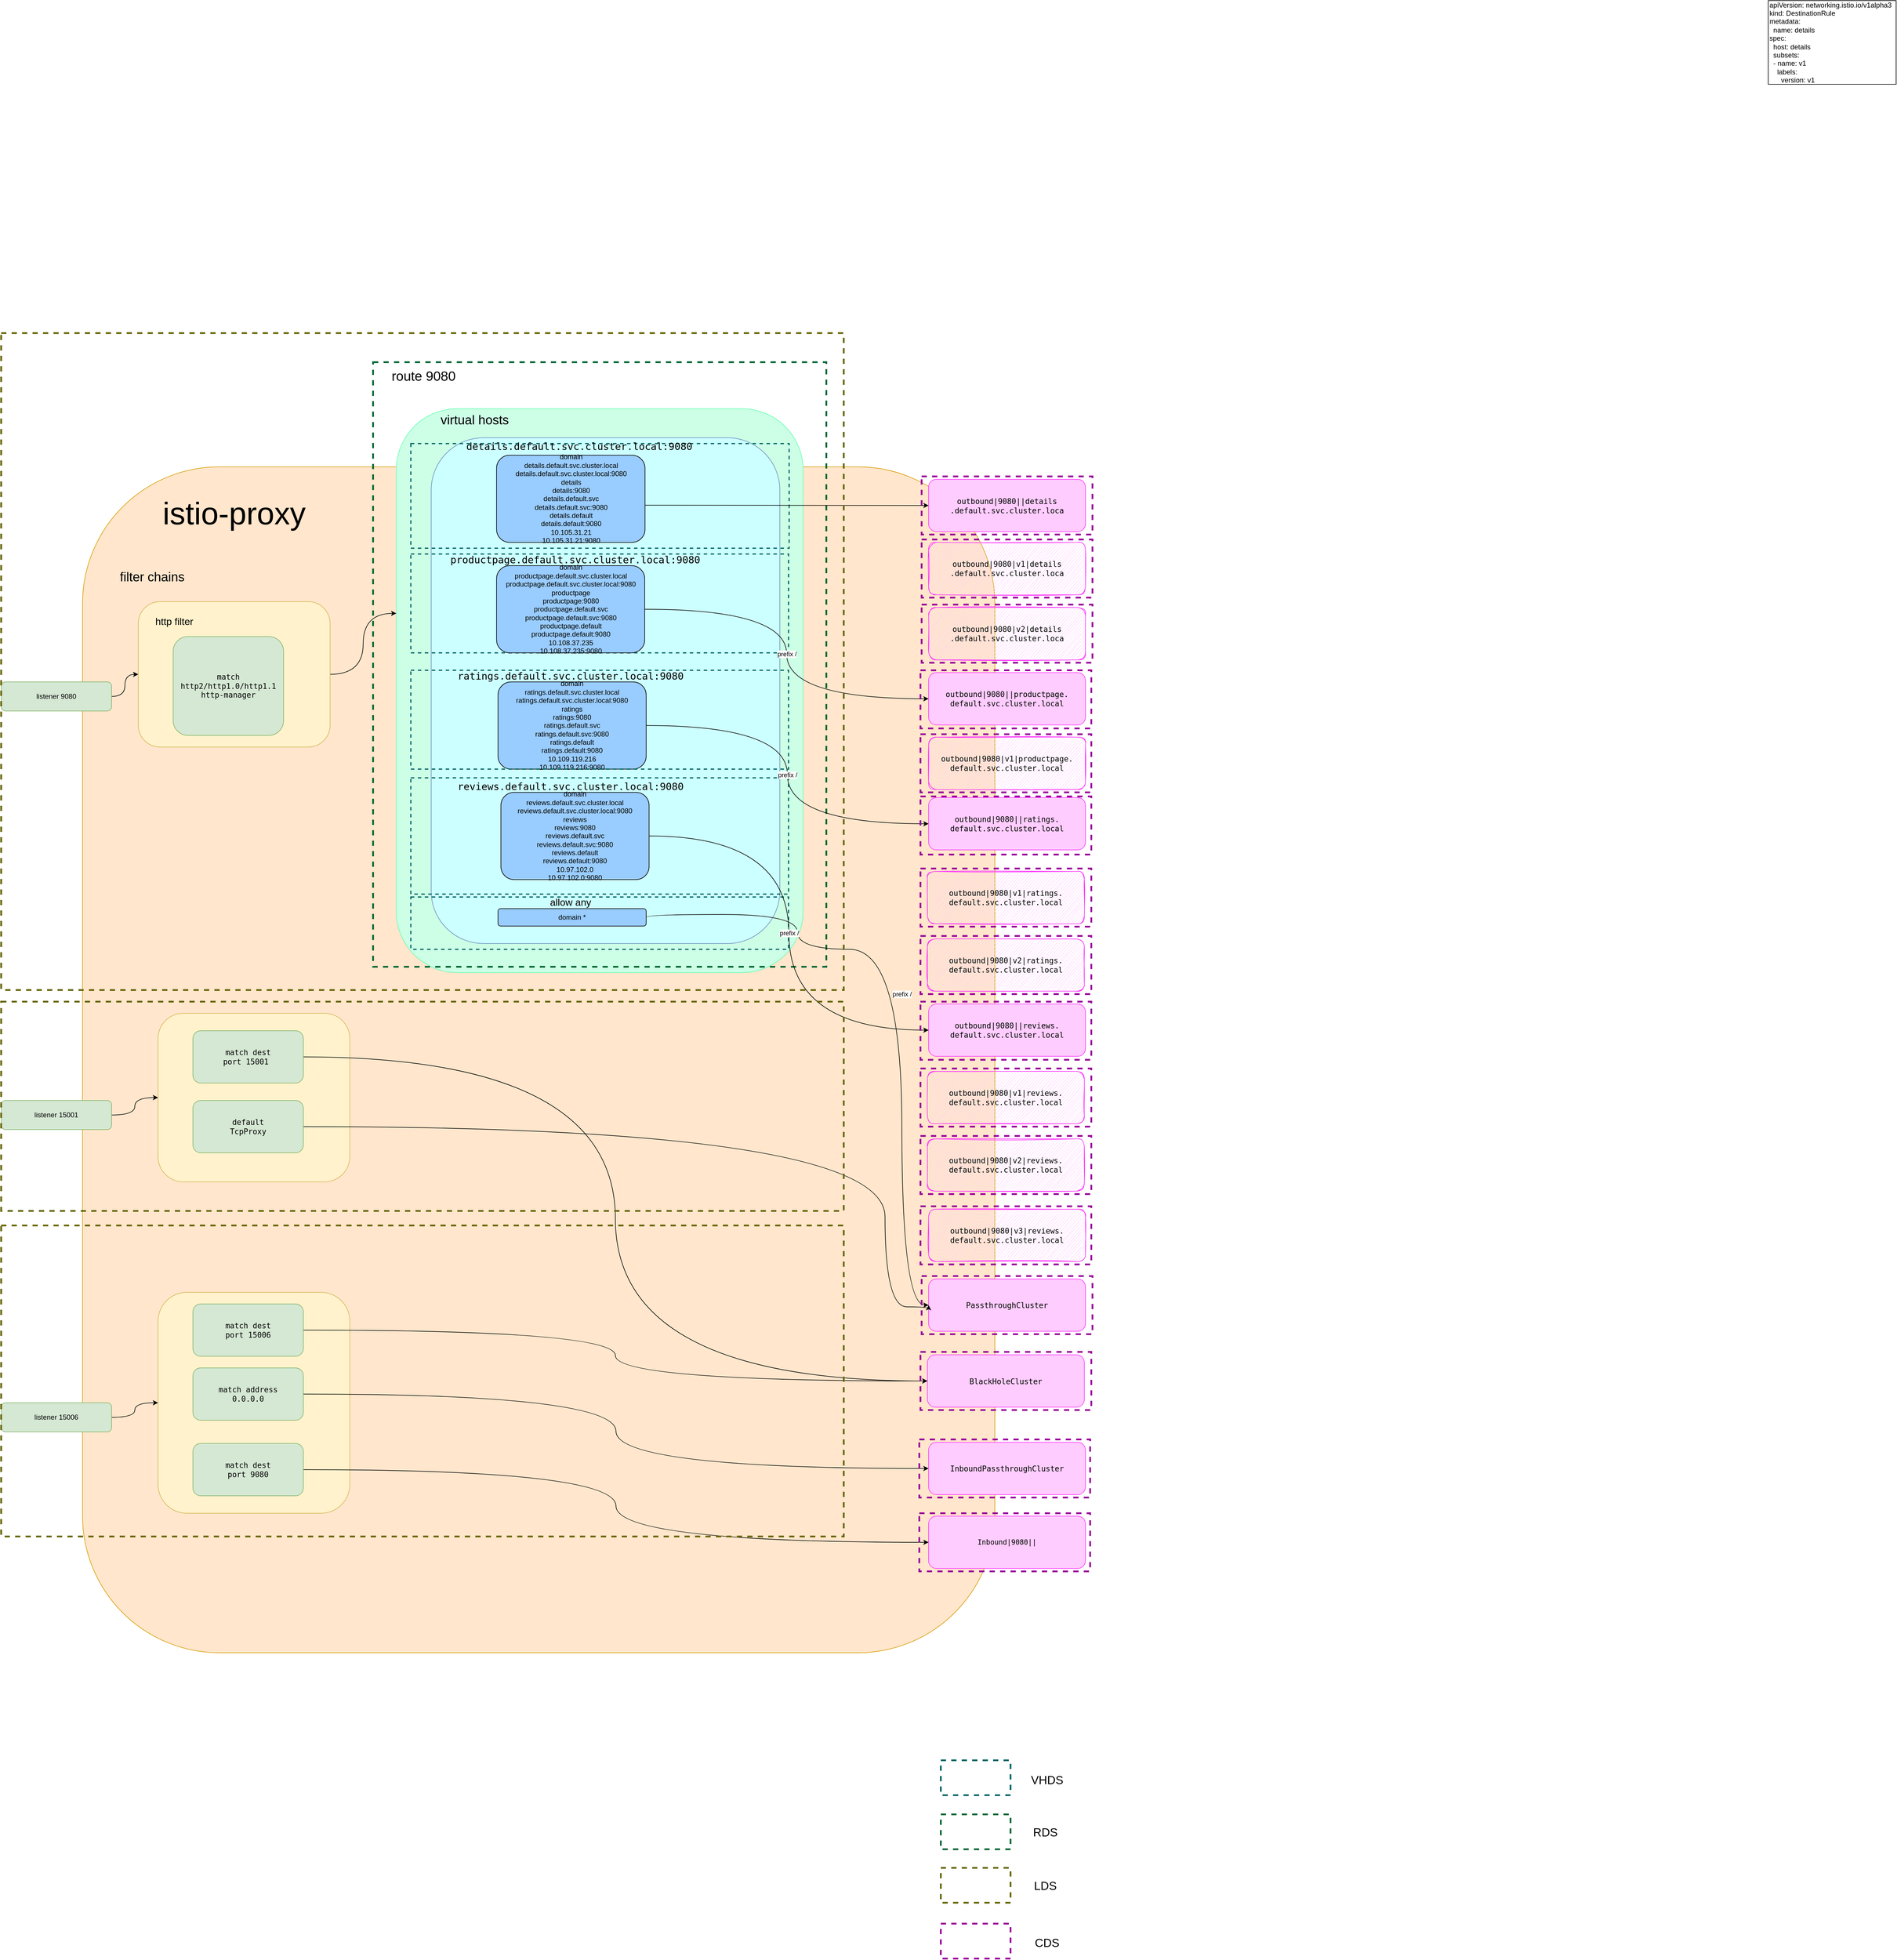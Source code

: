 <mxfile version="15.5.5" type="github">
  <diagram id="Fc24wovbdlsAbXFzseOG" name="第 1 页">
    <mxGraphModel dx="2365" dy="4833" grid="0" gridSize="10" guides="1" tooltips="1" connect="1" arrows="1" fold="1" page="1" pageScale="1" pageWidth="2339" pageHeight="3300" math="0" shadow="0">
      <root>
        <mxCell id="0" />
        <mxCell id="1" parent="0" />
        <mxCell id="VYAuoYHthQ6iFn3R_5oL-7" value="" style="rounded=1;whiteSpace=wrap;html=1;fillColor=#ffe6cc;strokeColor=#d79b00;" parent="1" vertex="1">
          <mxGeometry x="440" y="310" width="1570" height="2040" as="geometry" />
        </mxCell>
        <mxCell id="VYAuoYHthQ6iFn3R_5oL-61" value="" style="rounded=1;whiteSpace=wrap;html=1;glass=0;sketch=0;strokeWidth=1;gradientDirection=south;fillColor=#CCFFE6;strokeColor=#66FFB3;" parent="1" vertex="1">
          <mxGeometry x="980" y="210" width="700" height="970" as="geometry" />
        </mxCell>
        <mxCell id="VYAuoYHthQ6iFn3R_5oL-76" value="" style="rounded=0;whiteSpace=wrap;html=1;glass=0;dashed=1;sketch=0;strokeWidth=3;fillColor=none;gradientDirection=south;strokeColor=#006633;" parent="1" vertex="1">
          <mxGeometry x="940" y="130" width="780" height="1040" as="geometry" />
        </mxCell>
        <mxCell id="VYAuoYHthQ6iFn3R_5oL-59" value="" style="rounded=1;whiteSpace=wrap;html=1;glass=0;sketch=0;strokeColor=#6c8ebf;strokeWidth=1;gradientDirection=south;fillColor=#CCFFFF;" parent="1" vertex="1">
          <mxGeometry x="1040" y="260" width="600" height="870" as="geometry" />
        </mxCell>
        <mxCell id="VYAuoYHthQ6iFn3R_5oL-72" value="" style="rounded=0;whiteSpace=wrap;html=1;glass=0;sketch=0;strokeWidth=2;gradientDirection=south;fillColor=none;strokeColor=#006666;dashed=1;" parent="1" vertex="1">
          <mxGeometry x="1005" y="845" width="650" height="200" as="geometry" />
        </mxCell>
        <mxCell id="VYAuoYHthQ6iFn3R_5oL-71" value="" style="rounded=0;whiteSpace=wrap;html=1;glass=0;sketch=0;strokeWidth=2;gradientDirection=south;fillColor=none;strokeColor=#006666;dashed=1;" parent="1" vertex="1">
          <mxGeometry x="1005" y="460" width="650" height="170" as="geometry" />
        </mxCell>
        <mxCell id="VYAuoYHthQ6iFn3R_5oL-69" value="" style="rounded=0;whiteSpace=wrap;html=1;glass=0;sketch=0;strokeWidth=2;gradientDirection=south;fillColor=none;strokeColor=#006666;dashed=1;" parent="1" vertex="1">
          <mxGeometry x="1005" y="270" width="651" height="180" as="geometry" />
        </mxCell>
        <mxCell id="VYAuoYHthQ6iFn3R_5oL-68" value="" style="rounded=0;whiteSpace=wrap;html=1;glass=0;sketch=0;strokeWidth=2;gradientDirection=south;fillColor=none;strokeColor=#006666;dashed=1;" parent="1" vertex="1">
          <mxGeometry x="1005" y="1050" width="650" height="90" as="geometry" />
        </mxCell>
        <mxCell id="VYAuoYHthQ6iFn3R_5oL-64" style="edgeStyle=orthogonalEdgeStyle;curved=1;orthogonalLoop=1;jettySize=auto;html=1;" parent="1" source="VYAuoYHthQ6iFn3R_5oL-8" target="VYAuoYHthQ6iFn3R_5oL-10" edge="1">
          <mxGeometry relative="1" as="geometry" />
        </mxCell>
        <mxCell id="VYAuoYHthQ6iFn3R_5oL-8" value="listener 9080&lt;br&gt;" style="rounded=1;whiteSpace=wrap;html=1;fillColor=#d5e8d4;strokeColor=#82b366;" parent="1" vertex="1">
          <mxGeometry x="300" y="680" width="190" height="50" as="geometry" />
        </mxCell>
        <mxCell id="VYAuoYHthQ6iFn3R_5oL-65" style="edgeStyle=orthogonalEdgeStyle;curved=1;orthogonalLoop=1;jettySize=auto;html=1;entryX=0;entryY=0.363;entryDx=0;entryDy=0;entryPerimeter=0;" parent="1" source="VYAuoYHthQ6iFn3R_5oL-10" target="VYAuoYHthQ6iFn3R_5oL-61" edge="1">
          <mxGeometry relative="1" as="geometry" />
        </mxCell>
        <mxCell id="VYAuoYHthQ6iFn3R_5oL-10" value="" style="rounded=1;whiteSpace=wrap;html=1;fillColor=#fff2cc;strokeColor=#d6b656;align=left;" parent="1" vertex="1">
          <mxGeometry x="536" y="542" width="330" height="250" as="geometry" />
        </mxCell>
        <mxCell id="VYAuoYHthQ6iFn3R_5oL-11" value="&lt;span style=&quot;font-family: monospace ; font-size: 13px&quot;&gt;match http2/http1.0/http1.1&lt;br&gt;http-manager&lt;/span&gt;" style="rounded=1;whiteSpace=wrap;html=1;align=center;fillColor=#d5e8d4;strokeColor=#82b366;" parent="1" vertex="1">
          <mxGeometry x="596" y="602" width="190" height="170" as="geometry" />
        </mxCell>
        <mxCell id="VYAuoYHthQ6iFn3R_5oL-13" style="edgeStyle=orthogonalEdgeStyle;curved=1;orthogonalLoop=1;jettySize=auto;html=1;exitX=0.5;exitY=1;exitDx=0;exitDy=0;" parent="1" source="VYAuoYHthQ6iFn3R_5oL-10" target="VYAuoYHthQ6iFn3R_5oL-10" edge="1">
          <mxGeometry relative="1" as="geometry" />
        </mxCell>
        <mxCell id="VYAuoYHthQ6iFn3R_5oL-14" value="&lt;font style=&quot;font-size: 22px&quot;&gt;filter chains&lt;/font&gt;" style="text;html=1;strokeColor=none;fillColor=none;align=center;verticalAlign=middle;whiteSpace=wrap;rounded=0;" parent="1" vertex="1">
          <mxGeometry x="490" y="480" width="140" height="40" as="geometry" />
        </mxCell>
        <mxCell id="VYAuoYHthQ6iFn3R_5oL-15" value="&lt;font style=&quot;font-size: 17px&quot;&gt;http filter&lt;/font&gt;" style="text;html=1;strokeColor=none;fillColor=none;align=center;verticalAlign=middle;whiteSpace=wrap;rounded=0;" parent="1" vertex="1">
          <mxGeometry x="553" y="562" width="90" height="30" as="geometry" />
        </mxCell>
        <mxCell id="VYAuoYHthQ6iFn3R_5oL-36" value="prefix /" style="edgeStyle=orthogonalEdgeStyle;curved=1;orthogonalLoop=1;jettySize=auto;html=1;exitX=1;exitY=0.5;exitDx=0;exitDy=0;entryX=0;entryY=0.5;entryDx=0;entryDy=0;" parent="1" source="VYAuoYHthQ6iFn3R_5oL-16" target="VYAuoYHthQ6iFn3R_5oL-17" edge="1">
          <mxGeometry relative="1" as="geometry">
            <Array as="points">
              <mxPoint x="1410" y="1080" />
              <mxPoint x="1670" y="1080" />
              <mxPoint x="1670" y="1140" />
              <mxPoint x="1850" y="1140" />
            </Array>
          </mxGeometry>
        </mxCell>
        <mxCell id="VYAuoYHthQ6iFn3R_5oL-16" value="domain *" style="rounded=1;whiteSpace=wrap;html=1;fillColor=#99CCFF;" parent="1" vertex="1">
          <mxGeometry x="1155" y="1070" width="255" height="30" as="geometry" />
        </mxCell>
        <mxCell id="VYAuoYHthQ6iFn3R_5oL-17" value="&lt;span style=&quot;font-family: monospace ; font-size: 13px&quot;&gt;PassthroughCluster&lt;/span&gt;" style="rounded=1;whiteSpace=wrap;html=1;fillColor=#FFCCFF;strokeColor=#FF33FF;" parent="1" vertex="1">
          <mxGeometry x="1896" y="1707" width="270" height="90" as="geometry" />
        </mxCell>
        <mxCell id="VYAuoYHthQ6iFn3R_5oL-18" value="&lt;span style=&quot;font-family: monospace ; font-size: 13px&quot;&gt;outbound|9080||details&lt;br&gt;.default.svc.cluster.loca&lt;/span&gt;" style="rounded=1;whiteSpace=wrap;html=1;fillColor=#FFCCFF;strokeColor=#FF33FF;" parent="1" vertex="1">
          <mxGeometry x="1896" y="331.5" width="270" height="90" as="geometry" />
        </mxCell>
        <mxCell id="VYAuoYHthQ6iFn3R_5oL-19" value="&lt;span style=&quot;font-family: monospace ; font-size: 13px&quot;&gt;outbound|9080||productpage.&lt;br&gt;default.svc.cluster.local&lt;/span&gt;" style="rounded=1;whiteSpace=wrap;html=1;fillColor=#FFCCFF;strokeColor=#FF33FF;" parent="1" vertex="1">
          <mxGeometry x="1896" y="664" width="270" height="90" as="geometry" />
        </mxCell>
        <mxCell id="VYAuoYHthQ6iFn3R_5oL-20" value="&lt;span style=&quot;font-family: monospace ; font-size: 13px&quot;&gt;outbound|9080||ratings.&lt;br&gt;default.svc.cluster.local&lt;/span&gt;" style="rounded=1;whiteSpace=wrap;html=1;fillColor=#FFCCFF;strokeColor=#FF33FF;" parent="1" vertex="1">
          <mxGeometry x="1896" y="879" width="270" height="90" as="geometry" />
        </mxCell>
        <mxCell id="VYAuoYHthQ6iFn3R_5oL-21" value="&lt;span style=&quot;font-family: monospace ; font-size: 13px&quot;&gt;outbound|9080||reviews.&lt;br&gt;default.svc.cluster.local&lt;/span&gt;" style="rounded=1;whiteSpace=wrap;html=1;fillColor=#FFCCFF;strokeColor=#FF33FF;" parent="1" vertex="1">
          <mxGeometry x="1896" y="1234" width="270" height="90" as="geometry" />
        </mxCell>
        <mxCell id="VYAuoYHthQ6iFn3R_5oL-23" value="&lt;font style=&quot;font-size: 17px&quot;&gt;allow any&lt;/font&gt;" style="text;html=1;strokeColor=none;fillColor=none;align=center;verticalAlign=middle;whiteSpace=wrap;rounded=0;" parent="1" vertex="1">
          <mxGeometry x="1220" y="1050" width="120" height="20" as="geometry" />
        </mxCell>
        <mxCell id="VYAuoYHthQ6iFn3R_5oL-24" value="&lt;span style=&quot;font-family: monospace&quot;&gt;&lt;font style=&quot;font-size: 17px&quot;&gt;details.default.svc.cluster.local:9080&lt;/font&gt;&lt;/span&gt;" style="text;html=1;strokeColor=none;fillColor=none;align=center;verticalAlign=middle;whiteSpace=wrap;rounded=0;" parent="1" vertex="1">
          <mxGeometry x="1210" y="270" width="170" height="10" as="geometry" />
        </mxCell>
        <mxCell id="VYAuoYHthQ6iFn3R_5oL-26" value="&lt;span&gt;domain&lt;/span&gt;&lt;br&gt;&lt;span&gt;details.default.svc.cluster.local&lt;/span&gt;&lt;br&gt;&lt;span&gt;details.default.svc.cluster.local:9080&lt;/span&gt;&lt;br&gt;&lt;span&gt;details&lt;/span&gt;&lt;br&gt;&lt;span&gt;details:9080&lt;/span&gt;&lt;br&gt;&lt;span&gt;details.default.svc&lt;/span&gt;&lt;br&gt;&lt;span&gt;details.default.svc:9080&lt;/span&gt;&lt;br&gt;&lt;span&gt;details.default&lt;/span&gt;&lt;br&gt;&lt;span&gt;details.default:9080&lt;/span&gt;&lt;br&gt;&lt;span&gt;10.105.31.21&lt;/span&gt;&lt;br&gt;&lt;span&gt;10.105.31.21:9080&lt;/span&gt;" style="rounded=1;whiteSpace=wrap;html=1;align=center;fillColor=#99CCFF;" parent="1" vertex="1">
          <mxGeometry x="1152.5" y="290" width="255.5" height="150" as="geometry" />
        </mxCell>
        <mxCell id="VYAuoYHthQ6iFn3R_5oL-38" value="prefix /" style="edgeStyle=orthogonalEdgeStyle;curved=1;orthogonalLoop=1;jettySize=auto;html=1;entryX=0;entryY=0.5;entryDx=0;entryDy=0;" parent="1" source="VYAuoYHthQ6iFn3R_5oL-27" target="VYAuoYHthQ6iFn3R_5oL-19" edge="1">
          <mxGeometry relative="1" as="geometry" />
        </mxCell>
        <mxCell id="VYAuoYHthQ6iFn3R_5oL-27" value="&lt;span&gt;domain&lt;/span&gt;&lt;br&gt;&lt;span&gt;productpage.default.svc.cluster.local&lt;/span&gt;&lt;br&gt;&lt;span&gt;productpage.default.svc.cluster.local:9080&lt;/span&gt;&lt;br&gt;&lt;span&gt;productpage&lt;/span&gt;&lt;br&gt;&lt;span&gt;productpage:9080&lt;/span&gt;&lt;br&gt;&lt;span&gt;productpage.default.svc&lt;/span&gt;&lt;br&gt;&lt;span&gt;productpage.default.svc:9080&lt;/span&gt;&lt;br&gt;&lt;span&gt;productpage.default&lt;/span&gt;&lt;br&gt;&lt;span&gt;productpage.default:9080&lt;/span&gt;&lt;br&gt;&lt;span&gt;10.108.37.235&lt;/span&gt;&lt;br&gt;&lt;span&gt;10.108.37.235:9080&lt;/span&gt;" style="rounded=1;whiteSpace=wrap;html=1;align=center;fillColor=#99CCFF;" parent="1" vertex="1">
          <mxGeometry x="1152.5" y="480" width="255" height="150" as="geometry" />
        </mxCell>
        <mxCell id="VYAuoYHthQ6iFn3R_5oL-28" value="&lt;span style=&quot;font-family: monospace&quot;&gt;&lt;font style=&quot;font-size: 17px&quot;&gt;productpage.default.svc.cluster.local:9080&lt;/font&gt;&lt;/span&gt;" style="text;html=1;strokeColor=none;fillColor=none;align=center;verticalAlign=middle;whiteSpace=wrap;rounded=0;" parent="1" vertex="1">
          <mxGeometry x="1152.5" y="460" width="270" height="20" as="geometry" />
        </mxCell>
        <mxCell id="VYAuoYHthQ6iFn3R_5oL-126" value="prefix /" style="edgeStyle=orthogonalEdgeStyle;curved=1;orthogonalLoop=1;jettySize=auto;html=1;entryX=0;entryY=0.5;entryDx=0;entryDy=0;strokeColor=#000000;strokeWidth=1;" parent="1" source="VYAuoYHthQ6iFn3R_5oL-29" target="VYAuoYHthQ6iFn3R_5oL-20" edge="1">
          <mxGeometry relative="1" as="geometry" />
        </mxCell>
        <mxCell id="VYAuoYHthQ6iFn3R_5oL-29" value="&lt;span&gt;domain&lt;/span&gt;&lt;br&gt;&lt;span&gt;ratings.default.svc.cluster.local&lt;/span&gt;&lt;br&gt;&lt;span&gt;ratings.default.svc.cluster.local:9080&lt;/span&gt;&lt;br&gt;&lt;span&gt;ratings&lt;/span&gt;&lt;br&gt;&lt;span&gt;ratings:9080&lt;/span&gt;&lt;br&gt;&lt;span&gt;ratings.default.svc&lt;/span&gt;&lt;br&gt;&lt;span&gt;ratings.default.svc:9080&lt;/span&gt;&lt;br&gt;&lt;span&gt;ratings.default&lt;/span&gt;&lt;br&gt;&lt;span&gt;ratings.default:9080&lt;/span&gt;&lt;br&gt;&lt;span&gt;10.109.119.216&lt;/span&gt;&lt;br&gt;&lt;span&gt;10.109.119.216:9080&lt;/span&gt;" style="rounded=1;whiteSpace=wrap;html=1;align=center;fillColor=#99CCFF;" parent="1" vertex="1">
          <mxGeometry x="1155" y="680" width="255" height="150" as="geometry" />
        </mxCell>
        <mxCell id="HLUIQc3oGr_p4iE0_WQ_-11" value="prefix /" style="edgeStyle=orthogonalEdgeStyle;curved=1;orthogonalLoop=1;jettySize=auto;html=1;entryX=0;entryY=0.5;entryDx=0;entryDy=0;strokeColor=#000000;strokeWidth=1;" parent="1" source="VYAuoYHthQ6iFn3R_5oL-31" target="VYAuoYHthQ6iFn3R_5oL-21" edge="1">
          <mxGeometry relative="1" as="geometry" />
        </mxCell>
        <mxCell id="VYAuoYHthQ6iFn3R_5oL-31" value="&lt;span&gt;domain&lt;/span&gt;&lt;br&gt;&lt;span&gt;reviews.default.svc.cluster.local&lt;/span&gt;&lt;br&gt;&lt;span&gt;reviews.default.svc.cluster.local:9080&lt;/span&gt;&lt;br&gt;&lt;span&gt;reviews&lt;/span&gt;&lt;br&gt;&lt;span&gt;reviews:9080&lt;/span&gt;&lt;br&gt;&lt;span&gt;reviews.default.svc&lt;/span&gt;&lt;br&gt;&lt;span&gt;reviews.default.svc:9080&lt;/span&gt;&lt;br&gt;&lt;span&gt;reviews.default&lt;/span&gt;&lt;br&gt;&lt;span&gt;reviews.default:9080&lt;/span&gt;&lt;br&gt;&lt;span&gt;10.97.102.0&lt;/span&gt;&lt;br&gt;&lt;span&gt;10.97.102.0:9080&lt;/span&gt;" style="rounded=1;whiteSpace=wrap;html=1;align=center;fillColor=#99CCFF;" parent="1" vertex="1">
          <mxGeometry x="1160" y="870" width="255" height="150" as="geometry" />
        </mxCell>
        <mxCell id="VYAuoYHthQ6iFn3R_5oL-32" value="&lt;span style=&quot;font-family: monospace&quot;&gt;&lt;font style=&quot;font-size: 17px&quot;&gt;reviews.default.svc.cluster.local:9080&lt;/font&gt;&lt;/span&gt;" style="text;html=1;strokeColor=none;fillColor=none;align=center;verticalAlign=middle;whiteSpace=wrap;rounded=0;" parent="1" vertex="1">
          <mxGeometry x="1145" y="850" width="270" height="20" as="geometry" />
        </mxCell>
        <mxCell id="VYAuoYHthQ6iFn3R_5oL-60" value="&lt;font style=&quot;font-size: 22px&quot;&gt;virtual hosts&lt;/font&gt;" style="text;html=1;strokeColor=none;fillColor=none;align=center;verticalAlign=middle;whiteSpace=wrap;rounded=0;glass=0;sketch=0;" parent="1" vertex="1">
          <mxGeometry x="1040" y="220" width="150" height="20" as="geometry" />
        </mxCell>
        <mxCell id="VYAuoYHthQ6iFn3R_5oL-62" value="&lt;font style=&quot;font-size: 23px&quot;&gt;route 9080&lt;/font&gt;" style="text;html=1;strokeColor=none;fillColor=none;align=center;verticalAlign=middle;whiteSpace=wrap;rounded=0;glass=0;sketch=0;" parent="1" vertex="1">
          <mxGeometry x="932" y="144" width="190" height="20" as="geometry" />
        </mxCell>
        <mxCell id="VYAuoYHthQ6iFn3R_5oL-74" value="&lt;font style=&quot;font-size: 20px&quot;&gt;VHDS&lt;/font&gt;" style="text;html=1;strokeColor=none;fillColor=none;align=center;verticalAlign=middle;whiteSpace=wrap;rounded=0;glass=0;dashed=1;sketch=0;" parent="1" vertex="1">
          <mxGeometry x="2080" y="2558" width="40" height="20" as="geometry" />
        </mxCell>
        <mxCell id="VYAuoYHthQ6iFn3R_5oL-78" value="&lt;font style=&quot;font-size: 20px&quot;&gt;RDS&lt;/font&gt;" style="text;html=1;strokeColor=none;fillColor=none;align=center;verticalAlign=middle;whiteSpace=wrap;rounded=0;glass=0;dashed=1;sketch=0;" parent="1" vertex="1">
          <mxGeometry x="2077" y="2648" width="40" height="20" as="geometry" />
        </mxCell>
        <mxCell id="VYAuoYHthQ6iFn3R_5oL-81" value="&lt;font style=&quot;font-size: 20px&quot;&gt;LDS&lt;/font&gt;" style="text;html=1;strokeColor=none;fillColor=none;align=center;verticalAlign=middle;whiteSpace=wrap;rounded=0;glass=0;dashed=1;sketch=0;" parent="1" vertex="1">
          <mxGeometry x="2077" y="2740" width="40" height="20" as="geometry" />
        </mxCell>
        <mxCell id="VYAuoYHthQ6iFn3R_5oL-83" value="" style="rounded=0;whiteSpace=wrap;html=1;glass=0;dashed=1;sketch=0;strokeWidth=3;gradientDirection=south;fillColor=none;strokeColor=#990099;" parent="1" vertex="1">
          <mxGeometry x="1884" y="326.5" width="294" height="100" as="geometry" />
        </mxCell>
        <mxCell id="VYAuoYHthQ6iFn3R_5oL-88" value="&lt;font style=&quot;font-size: 20px&quot;&gt;CDS&lt;/font&gt;" style="text;html=1;strokeColor=none;fillColor=none;align=center;verticalAlign=middle;whiteSpace=wrap;rounded=0;glass=0;dashed=1;sketch=0;" parent="1" vertex="1">
          <mxGeometry x="2080" y="2838" width="40" height="20" as="geometry" />
        </mxCell>
        <mxCell id="VYAuoYHthQ6iFn3R_5oL-102" style="edgeStyle=orthogonalEdgeStyle;curved=1;orthogonalLoop=1;jettySize=auto;html=1;strokeColor=#000000;strokeWidth=1;" parent="1" source="VYAuoYHthQ6iFn3R_5oL-90" target="VYAuoYHthQ6iFn3R_5oL-93" edge="1">
          <mxGeometry relative="1" as="geometry" />
        </mxCell>
        <mxCell id="VYAuoYHthQ6iFn3R_5oL-90" value="listener 15001" style="rounded=1;whiteSpace=wrap;html=1;fillColor=#d5e8d4;strokeColor=#82b366;" parent="1" vertex="1">
          <mxGeometry x="300" y="1400" width="190" height="50" as="geometry" />
        </mxCell>
        <mxCell id="VYAuoYHthQ6iFn3R_5oL-93" value="" style="rounded=1;whiteSpace=wrap;html=1;fillColor=#fff2cc;strokeColor=#d6b656;align=left;" parent="1" vertex="1">
          <mxGeometry x="570" y="1250" width="330" height="290" as="geometry" />
        </mxCell>
        <mxCell id="VYAuoYHthQ6iFn3R_5oL-101" style="edgeStyle=orthogonalEdgeStyle;curved=1;orthogonalLoop=1;jettySize=auto;html=1;entryX=0;entryY=0.5;entryDx=0;entryDy=0;strokeColor=#000000;strokeWidth=1;" parent="1" source="VYAuoYHthQ6iFn3R_5oL-94" target="VYAuoYHthQ6iFn3R_5oL-96" edge="1">
          <mxGeometry relative="1" as="geometry" />
        </mxCell>
        <mxCell id="VYAuoYHthQ6iFn3R_5oL-94" value="&lt;span style=&quot;font-family: monospace ; font-size: 13px&quot;&gt;match dest &lt;br&gt;port 15001&amp;nbsp;&lt;/span&gt;" style="rounded=1;whiteSpace=wrap;html=1;align=center;fillColor=#d5e8d4;strokeColor=#82b366;" parent="1" vertex="1">
          <mxGeometry x="630" y="1280" width="190" height="90" as="geometry" />
        </mxCell>
        <mxCell id="VYAuoYHthQ6iFn3R_5oL-99" style="edgeStyle=orthogonalEdgeStyle;curved=1;orthogonalLoop=1;jettySize=auto;html=1;entryX=0;entryY=0.5;entryDx=0;entryDy=0;strokeWidth=1;" parent="1" source="VYAuoYHthQ6iFn3R_5oL-95" target="VYAuoYHthQ6iFn3R_5oL-17" edge="1">
          <mxGeometry relative="1" as="geometry">
            <mxPoint x="1869.92" y="1289.95" as="targetPoint" />
            <Array as="points">
              <mxPoint x="1821" y="1445" />
              <mxPoint x="1821" y="1755" />
            </Array>
          </mxGeometry>
        </mxCell>
        <mxCell id="VYAuoYHthQ6iFn3R_5oL-95" value="&lt;font face=&quot;monospace&quot;&gt;&lt;span style=&quot;font-size: 13px&quot;&gt;default&lt;br&gt;&lt;/span&gt;&lt;/font&gt;&lt;span style=&quot;font-family: monospace ; font-size: 13px&quot;&gt;TcpProxy&lt;/span&gt;&lt;font face=&quot;monospace&quot;&gt;&lt;span style=&quot;font-size: 13px&quot;&gt;&lt;br&gt;&lt;/span&gt;&lt;/font&gt;" style="rounded=1;whiteSpace=wrap;html=1;align=center;fillColor=#d5e8d4;strokeColor=#82b366;" parent="1" vertex="1">
          <mxGeometry x="630" y="1400" width="190" height="90" as="geometry" />
        </mxCell>
        <mxCell id="VYAuoYHthQ6iFn3R_5oL-96" value="&lt;span style=&quot;font-family: monospace ; font-size: 13px&quot;&gt;BlackHoleCluster&lt;/span&gt;" style="rounded=1;whiteSpace=wrap;html=1;fillColor=#FFCCFF;strokeColor=#FF33FF;" parent="1" vertex="1">
          <mxGeometry x="1894" y="1837.5" width="270" height="90" as="geometry" />
        </mxCell>
        <mxCell id="VYAuoYHthQ6iFn3R_5oL-105" value="&lt;span style=&quot;font-size: 12px&quot;&gt;&lt;font face=&quot;monospace&quot;&gt;Inbound|9080||&lt;/font&gt;&lt;/span&gt;" style="rounded=1;whiteSpace=wrap;html=1;fillColor=#FFCCFF;strokeColor=#FF33FF;" parent="1" vertex="1">
          <mxGeometry x="1896" y="2115" width="270" height="90" as="geometry" />
        </mxCell>
        <mxCell id="VYAuoYHthQ6iFn3R_5oL-112" style="edgeStyle=orthogonalEdgeStyle;curved=1;orthogonalLoop=1;jettySize=auto;html=1;strokeColor=#000000;strokeWidth=1;" parent="1" source="VYAuoYHthQ6iFn3R_5oL-107" target="VYAuoYHthQ6iFn3R_5oL-108" edge="1">
          <mxGeometry relative="1" as="geometry" />
        </mxCell>
        <mxCell id="VYAuoYHthQ6iFn3R_5oL-107" value="listener 15006" style="rounded=1;whiteSpace=wrap;html=1;fillColor=#d5e8d4;strokeColor=#82b366;" parent="1" vertex="1">
          <mxGeometry x="300" y="1920" width="190" height="50" as="geometry" />
        </mxCell>
        <mxCell id="VYAuoYHthQ6iFn3R_5oL-108" value="" style="rounded=1;whiteSpace=wrap;html=1;fillColor=#fff2cc;strokeColor=#d6b656;align=left;" parent="1" vertex="1">
          <mxGeometry x="570" y="1730" width="330" height="380" as="geometry" />
        </mxCell>
        <mxCell id="VYAuoYHthQ6iFn3R_5oL-111" style="edgeStyle=orthogonalEdgeStyle;curved=1;orthogonalLoop=1;jettySize=auto;html=1;entryX=0;entryY=0.5;entryDx=0;entryDy=0;strokeColor=#000000;strokeWidth=1;" parent="1" source="VYAuoYHthQ6iFn3R_5oL-109" target="VYAuoYHthQ6iFn3R_5oL-96" edge="1">
          <mxGeometry relative="1" as="geometry" />
        </mxCell>
        <mxCell id="VYAuoYHthQ6iFn3R_5oL-109" value="&lt;span style=&quot;font-family: monospace ; font-size: 13px&quot;&gt;match dest &lt;br&gt;port 15006&lt;/span&gt;" style="rounded=1;whiteSpace=wrap;html=1;align=center;fillColor=#d5e8d4;strokeColor=#82b366;" parent="1" vertex="1">
          <mxGeometry x="630" y="1750" width="190" height="90" as="geometry" />
        </mxCell>
        <mxCell id="VYAuoYHthQ6iFn3R_5oL-116" style="edgeStyle=orthogonalEdgeStyle;curved=1;orthogonalLoop=1;jettySize=auto;html=1;strokeColor=#000000;strokeWidth=1;entryX=0;entryY=0.5;entryDx=0;entryDy=0;" parent="1" source="VYAuoYHthQ6iFn3R_5oL-113" target="VYAuoYHthQ6iFn3R_5oL-114" edge="1">
          <mxGeometry relative="1" as="geometry" />
        </mxCell>
        <mxCell id="VYAuoYHthQ6iFn3R_5oL-113" value="&lt;span style=&quot;font-family: monospace ; font-size: 13px&quot;&gt;match address&lt;br&gt;0.0.0.0&lt;br&gt;&lt;/span&gt;" style="rounded=1;whiteSpace=wrap;html=1;align=center;fillColor=#d5e8d4;strokeColor=#82b366;" parent="1" vertex="1">
          <mxGeometry x="630" y="1860" width="190" height="90" as="geometry" />
        </mxCell>
        <mxCell id="VYAuoYHthQ6iFn3R_5oL-114" value="&lt;span style=&quot;font-family: monospace ; font-size: 13px&quot;&gt;InboundPassthroughCluster&lt;/span&gt;" style="rounded=1;whiteSpace=wrap;html=1;fillColor=#FFCCFF;strokeColor=#FF33FF;" parent="1" vertex="1">
          <mxGeometry x="1896" y="1988" width="270" height="90" as="geometry" />
        </mxCell>
        <mxCell id="VYAuoYHthQ6iFn3R_5oL-118" style="edgeStyle=orthogonalEdgeStyle;curved=1;orthogonalLoop=1;jettySize=auto;html=1;entryX=0;entryY=0.5;entryDx=0;entryDy=0;strokeColor=#000000;strokeWidth=1;" parent="1" source="VYAuoYHthQ6iFn3R_5oL-117" target="VYAuoYHthQ6iFn3R_5oL-105" edge="1">
          <mxGeometry relative="1" as="geometry" />
        </mxCell>
        <mxCell id="VYAuoYHthQ6iFn3R_5oL-117" value="&lt;span style=&quot;font-family: monospace ; font-size: 13px&quot;&gt;match dest &lt;br&gt;port 9080&lt;/span&gt;" style="rounded=1;whiteSpace=wrap;html=1;align=center;fillColor=#d5e8d4;strokeColor=#82b366;" parent="1" vertex="1">
          <mxGeometry x="630" y="1990" width="190" height="90" as="geometry" />
        </mxCell>
        <mxCell id="VYAuoYHthQ6iFn3R_5oL-103" value="" style="rounded=0;whiteSpace=wrap;html=1;glass=0;dashed=1;sketch=0;strokeWidth=3;fillColor=none;gradientDirection=south;strokeColor=#666600;" parent="1" vertex="1">
          <mxGeometry x="300" y="1230" width="1450" height="360" as="geometry" />
        </mxCell>
        <mxCell id="VYAuoYHthQ6iFn3R_5oL-119" value="" style="rounded=0;whiteSpace=wrap;html=1;glass=0;dashed=1;sketch=0;strokeWidth=3;fillColor=none;gradientDirection=south;strokeColor=#666600;" parent="1" vertex="1">
          <mxGeometry x="300" y="1615" width="1450" height="535" as="geometry" />
        </mxCell>
        <mxCell id="VYAuoYHthQ6iFn3R_5oL-120" value="" style="rounded=0;whiteSpace=wrap;html=1;glass=0;dashed=1;sketch=0;strokeWidth=3;fillColor=none;gradientDirection=south;strokeColor=#006633;" parent="1" vertex="1">
          <mxGeometry x="1917" y="2628" width="120" height="60" as="geometry" />
        </mxCell>
        <mxCell id="VYAuoYHthQ6iFn3R_5oL-121" value="" style="rounded=0;whiteSpace=wrap;html=1;glass=0;dashed=1;sketch=0;strokeWidth=3;fillColor=none;gradientDirection=south;strokeColor=#666600;" parent="1" vertex="1">
          <mxGeometry x="1917" y="2720" width="120" height="60" as="geometry" />
        </mxCell>
        <mxCell id="VYAuoYHthQ6iFn3R_5oL-122" value="" style="rounded=0;whiteSpace=wrap;html=1;glass=0;dashed=1;sketch=0;strokeColor=#990099;strokeWidth=3;fillColor=none;gradientDirection=south;" parent="1" vertex="1">
          <mxGeometry x="1917" y="2816" width="120" height="60" as="geometry" />
        </mxCell>
        <mxCell id="VYAuoYHthQ6iFn3R_5oL-123" value="" style="rounded=0;whiteSpace=wrap;html=1;glass=0;dashed=1;sketch=0;strokeWidth=3;fillColor=none;gradientDirection=south;strokeColor=#006666;" parent="1" vertex="1">
          <mxGeometry x="1917" y="2535" width="120" height="60" as="geometry" />
        </mxCell>
        <mxCell id="HLUIQc3oGr_p4iE0_WQ_-1" value="&lt;span style=&quot;font-family: monospace ; font-size: 13px&quot;&gt;outbound|9080|v1|details&lt;br&gt;.default.svc.cluster.loca&lt;/span&gt;" style="rounded=1;whiteSpace=wrap;html=1;fillColor=#FFCCFF;strokeColor=#FF33FF;sketch=1;" parent="1" vertex="1">
          <mxGeometry x="1896" y="440" width="270" height="90" as="geometry" />
        </mxCell>
        <mxCell id="HLUIQc3oGr_p4iE0_WQ_-2" value="&lt;span style=&quot;font-family: monospace ; font-size: 13px&quot;&gt;outbound|9080|v2|details&lt;br&gt;.default.svc.cluster.loca&lt;/span&gt;" style="rounded=1;whiteSpace=wrap;html=1;fillColor=#FFCCFF;strokeColor=#FF33FF;sketch=1;" parent="1" vertex="1">
          <mxGeometry x="1896" y="552" width="270" height="90" as="geometry" />
        </mxCell>
        <mxCell id="HLUIQc3oGr_p4iE0_WQ_-3" value="&lt;span style=&quot;font-family: monospace ; font-size: 13px&quot;&gt;outbound|9080|v1|productpage.&lt;br&gt;default.svc.cluster.local&lt;/span&gt;" style="rounded=1;whiteSpace=wrap;html=1;fillColor=#FFCCFF;strokeColor=#FF33FF;sketch=1;" parent="1" vertex="1">
          <mxGeometry x="1896" y="775" width="270" height="90" as="geometry" />
        </mxCell>
        <mxCell id="HLUIQc3oGr_p4iE0_WQ_-4" value="&lt;span style=&quot;font-family: monospace ; font-size: 13px&quot;&gt;outbound|9080|v1|ratings.&lt;br&gt;default.svc.cluster.local&lt;/span&gt;" style="rounded=1;whiteSpace=wrap;html=1;fillColor=#FFCCFF;strokeColor=#FF33FF;sketch=1;" parent="1" vertex="1">
          <mxGeometry x="1894" y="1006" width="270" height="90" as="geometry" />
        </mxCell>
        <mxCell id="HLUIQc3oGr_p4iE0_WQ_-5" value="&lt;span style=&quot;font-family: monospace ; font-size: 13px&quot;&gt;outbound|9080|v2|ratings.&lt;br&gt;default.svc.cluster.local&lt;/span&gt;" style="rounded=1;whiteSpace=wrap;html=1;fillColor=#FFCCFF;strokeColor=#FF33FF;sketch=1;" parent="1" vertex="1">
          <mxGeometry x="1894" y="1122" width="270" height="90" as="geometry" />
        </mxCell>
        <mxCell id="VYAuoYHthQ6iFn3R_5oL-30" value="&lt;span style=&quot;font-family: monospace&quot;&gt;&lt;font style=&quot;font-size: 17px&quot;&gt;ratings.default.svc.cluster.local:9080&lt;/font&gt;&lt;/span&gt;" style="text;html=1;strokeColor=none;fillColor=none;align=center;verticalAlign=middle;whiteSpace=wrap;rounded=0;" parent="1" vertex="1">
          <mxGeometry x="1145" y="660" width="270" height="20" as="geometry" />
        </mxCell>
        <mxCell id="HLUIQc3oGr_p4iE0_WQ_-8" value="&lt;span style=&quot;font-family: monospace ; font-size: 13px&quot;&gt;outbound|9080|v1|reviews.&lt;br&gt;default.svc.cluster.local&lt;/span&gt;" style="rounded=1;whiteSpace=wrap;html=1;fillColor=#FFCCFF;strokeColor=#FF33FF;sketch=1;" parent="1" vertex="1">
          <mxGeometry x="1894" y="1350" width="270" height="90" as="geometry" />
        </mxCell>
        <mxCell id="HLUIQc3oGr_p4iE0_WQ_-9" value="&lt;span style=&quot;font-family: monospace ; font-size: 13px&quot;&gt;outbound|9080|v2|reviews.&lt;br&gt;default.svc.cluster.local&lt;/span&gt;" style="rounded=1;whiteSpace=wrap;html=1;fillColor=#FFCCFF;strokeColor=#FF33FF;sketch=1;" parent="1" vertex="1">
          <mxGeometry x="1894" y="1466" width="270" height="90" as="geometry" />
        </mxCell>
        <mxCell id="HLUIQc3oGr_p4iE0_WQ_-10" value="&lt;span style=&quot;font-family: monospace ; font-size: 13px&quot;&gt;outbound|9080|v3|reviews.&lt;br&gt;default.svc.cluster.local&lt;/span&gt;" style="rounded=1;whiteSpace=wrap;html=1;fillColor=#FFCCFF;strokeColor=#FF33FF;sketch=1;" parent="1" vertex="1">
          <mxGeometry x="1896" y="1587" width="270" height="90" as="geometry" />
        </mxCell>
        <mxCell id="HLUIQc3oGr_p4iE0_WQ_-15" value="" style="endArrow=classic;html=1;strokeColor=#000000;strokeWidth=1;entryX=0;entryY=0.5;entryDx=0;entryDy=0;" parent="1" target="VYAuoYHthQ6iFn3R_5oL-18" edge="1">
          <mxGeometry width="50" height="50" relative="1" as="geometry">
            <mxPoint x="1408" y="376" as="sourcePoint" />
            <mxPoint x="1458" y="326" as="targetPoint" />
          </mxGeometry>
        </mxCell>
        <mxCell id="VYAuoYHthQ6iFn3R_5oL-70" value="" style="rounded=0;whiteSpace=wrap;html=1;glass=0;sketch=0;strokeWidth=2;gradientDirection=south;fillColor=none;strokeColor=#006666;dashed=1;" parent="1" vertex="1">
          <mxGeometry x="1005" y="660" width="650" height="170" as="geometry" />
        </mxCell>
        <mxCell id="HLUIQc3oGr_p4iE0_WQ_-16" value="" style="rounded=0;whiteSpace=wrap;html=1;glass=0;dashed=1;sketch=0;strokeWidth=3;gradientDirection=south;fillColor=none;strokeColor=#990099;" parent="1" vertex="1">
          <mxGeometry x="1884" y="435" width="294" height="100" as="geometry" />
        </mxCell>
        <mxCell id="HLUIQc3oGr_p4iE0_WQ_-17" value="" style="rounded=0;whiteSpace=wrap;html=1;glass=0;dashed=1;sketch=0;strokeWidth=3;gradientDirection=south;fillColor=none;strokeColor=#990099;" parent="1" vertex="1">
          <mxGeometry x="1884" y="547" width="294" height="100" as="geometry" />
        </mxCell>
        <mxCell id="HLUIQc3oGr_p4iE0_WQ_-18" value="" style="rounded=0;whiteSpace=wrap;html=1;glass=0;dashed=1;sketch=0;strokeWidth=3;gradientDirection=south;fillColor=none;strokeColor=#990099;" parent="1" vertex="1">
          <mxGeometry x="1882" y="660" width="294" height="100" as="geometry" />
        </mxCell>
        <mxCell id="HLUIQc3oGr_p4iE0_WQ_-19" value="" style="rounded=0;whiteSpace=wrap;html=1;glass=0;dashed=1;sketch=0;strokeWidth=3;gradientDirection=south;fillColor=none;strokeColor=#990099;" parent="1" vertex="1">
          <mxGeometry x="1882" y="770" width="294" height="100" as="geometry" />
        </mxCell>
        <mxCell id="HLUIQc3oGr_p4iE0_WQ_-20" value="" style="rounded=0;whiteSpace=wrap;html=1;glass=0;dashed=1;sketch=0;strokeWidth=3;gradientDirection=south;fillColor=none;strokeColor=#990099;" parent="1" vertex="1">
          <mxGeometry x="1882" y="877" width="294" height="100" as="geometry" />
        </mxCell>
        <mxCell id="HLUIQc3oGr_p4iE0_WQ_-21" value="" style="rounded=0;whiteSpace=wrap;html=1;glass=0;dashed=1;sketch=0;strokeWidth=3;gradientDirection=south;fillColor=none;strokeColor=#990099;" parent="1" vertex="1">
          <mxGeometry x="1882" y="1001" width="294" height="100" as="geometry" />
        </mxCell>
        <mxCell id="HLUIQc3oGr_p4iE0_WQ_-22" value="" style="rounded=0;whiteSpace=wrap;html=1;glass=0;dashed=1;sketch=0;strokeWidth=3;gradientDirection=south;fillColor=none;strokeColor=#990099;" parent="1" vertex="1">
          <mxGeometry x="1882" y="1117" width="294" height="100" as="geometry" />
        </mxCell>
        <mxCell id="HLUIQc3oGr_p4iE0_WQ_-23" value="" style="rounded=0;whiteSpace=wrap;html=1;glass=0;dashed=1;sketch=0;strokeWidth=3;gradientDirection=south;fillColor=none;strokeColor=#990099;" parent="1" vertex="1">
          <mxGeometry x="1882" y="1230" width="294" height="100" as="geometry" />
        </mxCell>
        <mxCell id="HLUIQc3oGr_p4iE0_WQ_-24" value="" style="rounded=0;whiteSpace=wrap;html=1;glass=0;dashed=1;sketch=0;strokeWidth=3;gradientDirection=south;fillColor=none;strokeColor=#990099;" parent="1" vertex="1">
          <mxGeometry x="1882" y="1345" width="294" height="100" as="geometry" />
        </mxCell>
        <mxCell id="HLUIQc3oGr_p4iE0_WQ_-25" value="" style="rounded=0;whiteSpace=wrap;html=1;glass=0;dashed=1;sketch=0;strokeWidth=3;gradientDirection=south;fillColor=none;strokeColor=#990099;" parent="1" vertex="1">
          <mxGeometry x="1882" y="1461" width="294" height="100" as="geometry" />
        </mxCell>
        <mxCell id="HLUIQc3oGr_p4iE0_WQ_-26" value="" style="rounded=0;whiteSpace=wrap;html=1;glass=0;dashed=1;sketch=0;strokeWidth=3;gradientDirection=south;fillColor=none;strokeColor=#990099;" parent="1" vertex="1">
          <mxGeometry x="1882" y="1582" width="294" height="100" as="geometry" />
        </mxCell>
        <mxCell id="HLUIQc3oGr_p4iE0_WQ_-27" value="" style="rounded=0;whiteSpace=wrap;html=1;glass=0;dashed=1;sketch=0;strokeWidth=3;gradientDirection=south;fillColor=none;strokeColor=#990099;" parent="1" vertex="1">
          <mxGeometry x="1884" y="1702" width="294" height="100" as="geometry" />
        </mxCell>
        <mxCell id="HLUIQc3oGr_p4iE0_WQ_-28" value="" style="rounded=0;whiteSpace=wrap;html=1;glass=0;dashed=1;sketch=0;strokeWidth=3;gradientDirection=south;fillColor=none;strokeColor=#990099;" parent="1" vertex="1">
          <mxGeometry x="1882" y="1832.5" width="294" height="100" as="geometry" />
        </mxCell>
        <mxCell id="HLUIQc3oGr_p4iE0_WQ_-29" value="" style="rounded=0;whiteSpace=wrap;html=1;glass=0;dashed=1;sketch=0;strokeWidth=3;gradientDirection=south;fillColor=none;strokeColor=#990099;" parent="1" vertex="1">
          <mxGeometry x="1880" y="1983" width="294" height="100" as="geometry" />
        </mxCell>
        <mxCell id="HLUIQc3oGr_p4iE0_WQ_-30" value="" style="rounded=0;whiteSpace=wrap;html=1;glass=0;dashed=1;sketch=0;strokeWidth=3;gradientDirection=south;fillColor=none;strokeColor=#990099;" parent="1" vertex="1">
          <mxGeometry x="1880" y="2110" width="294" height="100" as="geometry" />
        </mxCell>
        <mxCell id="RW-HJ_2sWGVewQAZLRQi-3" value="&lt;div&gt;apiVersion: networking.istio.io/v1alpha3&lt;/div&gt;&lt;div&gt;kind: DestinationRule&lt;/div&gt;&lt;div&gt;metadata:&lt;/div&gt;&lt;div&gt;&amp;nbsp; name: details&lt;/div&gt;&lt;div&gt;spec:&lt;/div&gt;&lt;div&gt;&amp;nbsp; host: details&lt;/div&gt;&lt;div&gt;&amp;nbsp; subsets:&lt;/div&gt;&lt;div&gt;&amp;nbsp; - name: v1&lt;/div&gt;&lt;div&gt;&amp;nbsp; &amp;nbsp; labels:&lt;/div&gt;&lt;div&gt;&amp;nbsp; &amp;nbsp; &amp;nbsp; version: v1&lt;/div&gt;" style="text;html=1;align=left;verticalAlign=middle;resizable=0;points=[];autosize=1;strokeColor=default;fillColor=none;" parent="1" vertex="1">
          <mxGeometry x="3341" y="-492" width="220" height="144" as="geometry" />
        </mxCell>
        <mxCell id="Kd8OifCXn4PpCQ0RwpK_-1" value="&lt;font style=&quot;font-size: 54px&quot;&gt;istio-proxy&lt;/font&gt;" style="text;html=1;strokeColor=none;fillColor=none;align=center;verticalAlign=middle;whiteSpace=wrap;rounded=0;" vertex="1" parent="1">
          <mxGeometry x="565" y="350" width="272" height="80" as="geometry" />
        </mxCell>
        <mxCell id="VYAuoYHthQ6iFn3R_5oL-79" value="" style="rounded=0;whiteSpace=wrap;html=1;glass=0;dashed=1;sketch=0;strokeWidth=3;fillColor=none;gradientDirection=south;strokeColor=#666600;" parent="1" vertex="1">
          <mxGeometry x="300" y="80" width="1450" height="1130" as="geometry" />
        </mxCell>
      </root>
    </mxGraphModel>
  </diagram>
</mxfile>
